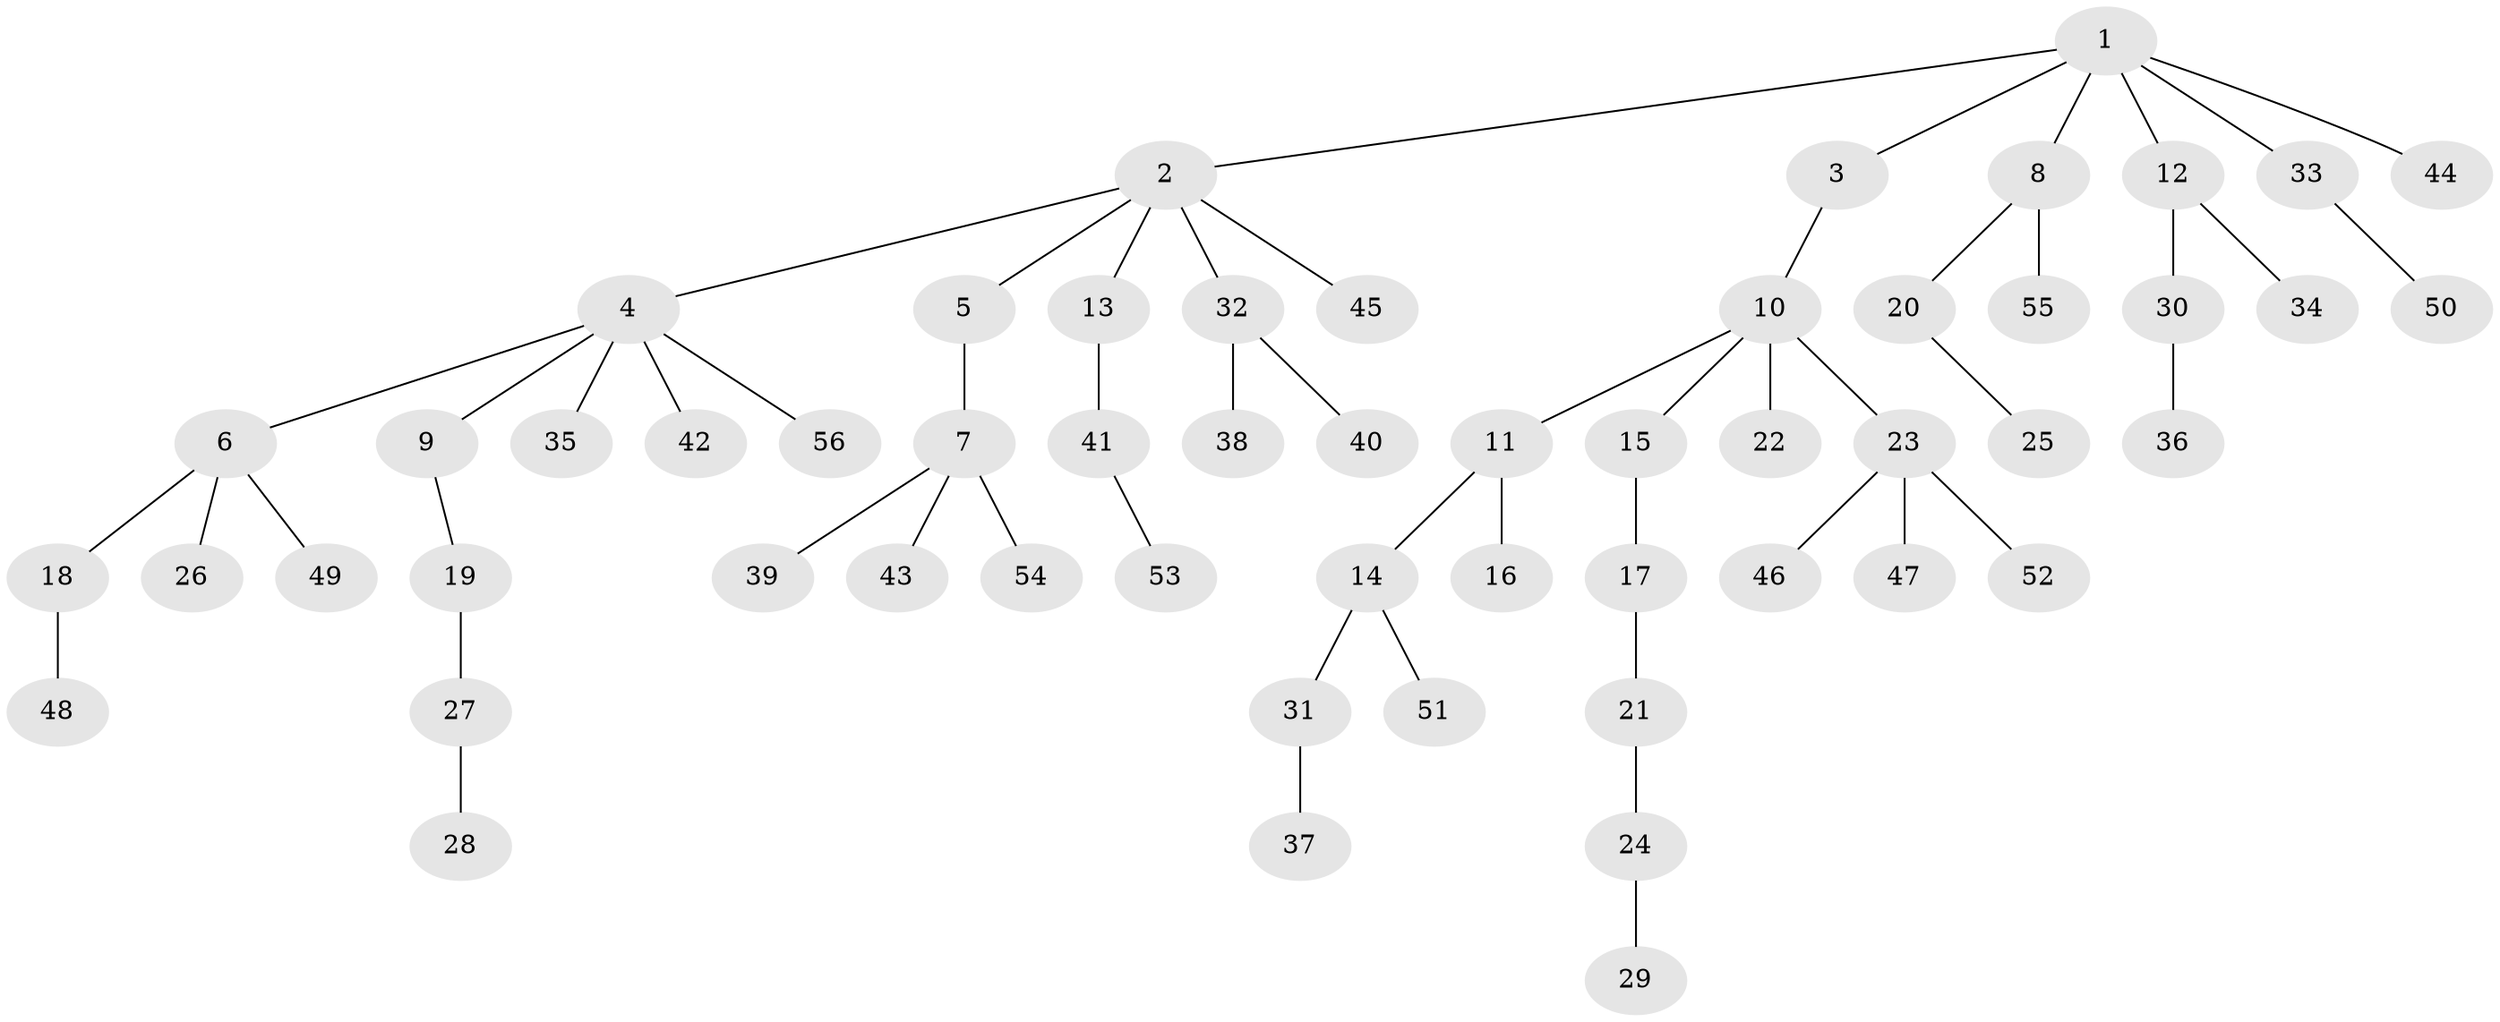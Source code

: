 // coarse degree distribution, {2: 0.18181818181818182, 1: 0.7727272727272727, 17: 0.045454545454545456}
// Generated by graph-tools (version 1.1) at 2025/56/03/04/25 21:56:04]
// undirected, 56 vertices, 55 edges
graph export_dot {
graph [start="1"]
  node [color=gray90,style=filled];
  1;
  2;
  3;
  4;
  5;
  6;
  7;
  8;
  9;
  10;
  11;
  12;
  13;
  14;
  15;
  16;
  17;
  18;
  19;
  20;
  21;
  22;
  23;
  24;
  25;
  26;
  27;
  28;
  29;
  30;
  31;
  32;
  33;
  34;
  35;
  36;
  37;
  38;
  39;
  40;
  41;
  42;
  43;
  44;
  45;
  46;
  47;
  48;
  49;
  50;
  51;
  52;
  53;
  54;
  55;
  56;
  1 -- 2;
  1 -- 3;
  1 -- 8;
  1 -- 12;
  1 -- 33;
  1 -- 44;
  2 -- 4;
  2 -- 5;
  2 -- 13;
  2 -- 32;
  2 -- 45;
  3 -- 10;
  4 -- 6;
  4 -- 9;
  4 -- 35;
  4 -- 42;
  4 -- 56;
  5 -- 7;
  6 -- 18;
  6 -- 26;
  6 -- 49;
  7 -- 39;
  7 -- 43;
  7 -- 54;
  8 -- 20;
  8 -- 55;
  9 -- 19;
  10 -- 11;
  10 -- 15;
  10 -- 22;
  10 -- 23;
  11 -- 14;
  11 -- 16;
  12 -- 30;
  12 -- 34;
  13 -- 41;
  14 -- 31;
  14 -- 51;
  15 -- 17;
  17 -- 21;
  18 -- 48;
  19 -- 27;
  20 -- 25;
  21 -- 24;
  23 -- 46;
  23 -- 47;
  23 -- 52;
  24 -- 29;
  27 -- 28;
  30 -- 36;
  31 -- 37;
  32 -- 38;
  32 -- 40;
  33 -- 50;
  41 -- 53;
}
